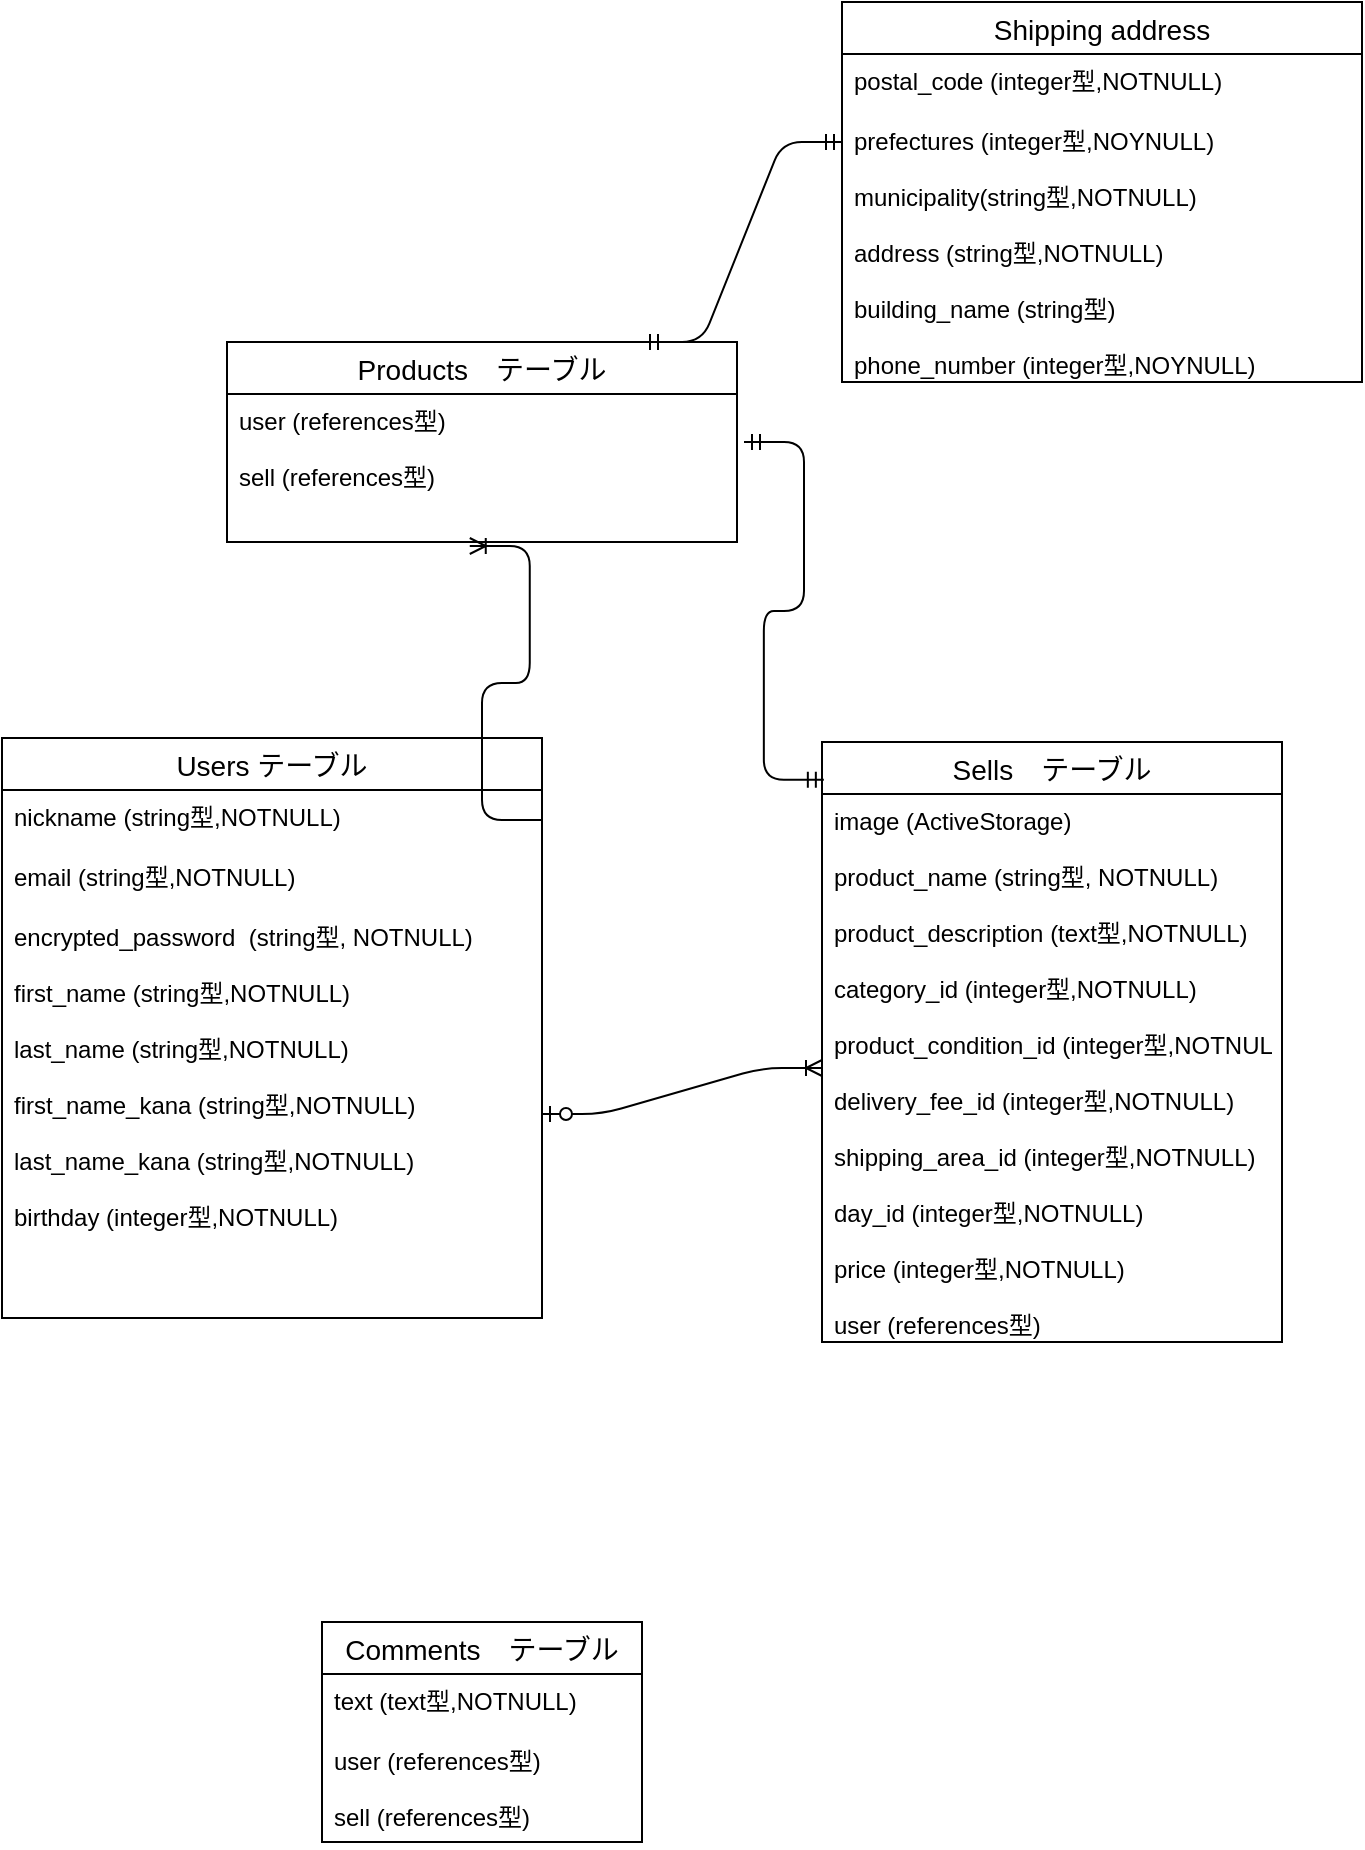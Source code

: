 <mxfile version="13.10.0" type="embed">
    <diagram id="T1gVkXLVHKzf2YZtEI99" name="ページ1">
        <mxGraphModel dx="544" dy="1727" grid="1" gridSize="10" guides="1" tooltips="1" connect="1" arrows="1" fold="1" page="1" pageScale="1" pageWidth="850" pageHeight="1100" math="0" shadow="0">
            <root>
                <mxCell id="0"/>
                <mxCell id="1" parent="0"/>
                <mxCell id="23" value="Users テーブル" style="swimlane;fontStyle=0;childLayout=stackLayout;horizontal=1;startSize=26;horizontalStack=0;resizeParent=1;resizeParentMax=0;resizeLast=0;collapsible=1;marginBottom=0;align=center;fontSize=14;" parent="1" vertex="1">
                    <mxGeometry y="108" width="270" height="290" as="geometry"/>
                </mxCell>
                <mxCell id="24" value="nickname (string型,NOTNULL)" style="text;strokeColor=none;fillColor=none;spacingLeft=4;spacingRight=4;overflow=hidden;rotatable=0;points=[[0,0.5],[1,0.5]];portConstraint=eastwest;fontSize=12;" parent="23" vertex="1">
                    <mxGeometry y="26" width="270" height="30" as="geometry"/>
                </mxCell>
                <mxCell id="25" value="email (string型,NOTNULL)" style="text;strokeColor=none;fillColor=none;spacingLeft=4;spacingRight=4;overflow=hidden;rotatable=0;points=[[0,0.5],[1,0.5]];portConstraint=eastwest;fontSize=12;" parent="23" vertex="1">
                    <mxGeometry y="56" width="270" height="30" as="geometry"/>
                </mxCell>
                <mxCell id="26" value="encrypted_password  (string型, NOTNULL)&#10;&#10;first_name (string型,NOTNULL)&#10;&#10;last_name (string型,NOTNULL)&#10;&#10;first_name_kana (string型,NOTNULL)&#10;&#10;last_name_kana (string型,NOTNULL)&#10;&#10;birthday (integer型,NOTNULL)&#10;" style="text;strokeColor=none;fillColor=none;spacingLeft=4;spacingRight=4;overflow=hidden;rotatable=0;points=[[0,0.5],[1,0.5]];portConstraint=eastwest;fontSize=12;" parent="23" vertex="1">
                    <mxGeometry y="86" width="270" height="204" as="geometry"/>
                </mxCell>
                <mxCell id="27" value="Products　テーブル" style="swimlane;fontStyle=0;childLayout=stackLayout;horizontal=1;startSize=26;horizontalStack=0;resizeParent=1;resizeParentMax=0;resizeLast=0;collapsible=1;marginBottom=0;align=center;fontSize=14;" parent="1" vertex="1">
                    <mxGeometry x="112.5" y="-90" width="255" height="100" as="geometry"/>
                </mxCell>
                <mxCell id="30" value="user (references型)&#10;&#10;sell (references型)&#10;" style="text;strokeColor=none;fillColor=none;spacingLeft=4;spacingRight=4;overflow=hidden;rotatable=0;points=[[0,0.5],[1,0.5]];portConstraint=eastwest;fontSize=12;" parent="27" vertex="1">
                    <mxGeometry y="26" width="255" height="74" as="geometry"/>
                </mxCell>
                <mxCell id="39" value="Comments　テーブル" style="swimlane;fontStyle=0;childLayout=stackLayout;horizontal=1;startSize=26;horizontalStack=0;resizeParent=1;resizeParentMax=0;resizeLast=0;collapsible=1;marginBottom=0;align=center;fontSize=14;" parent="1" vertex="1">
                    <mxGeometry x="160" y="550" width="160" height="110" as="geometry"/>
                </mxCell>
                <mxCell id="41" value="text (text型,NOTNULL)" style="text;strokeColor=none;fillColor=none;spacingLeft=4;spacingRight=4;overflow=hidden;rotatable=0;points=[[0,0.5],[1,0.5]];portConstraint=eastwest;fontSize=12;" parent="39" vertex="1">
                    <mxGeometry y="26" width="160" height="30" as="geometry"/>
                </mxCell>
                <mxCell id="42" value="user (references型)&#10;&#10;sell (references型)" style="text;strokeColor=none;fillColor=none;spacingLeft=4;spacingRight=4;overflow=hidden;rotatable=0;points=[[0,0.5],[1,0.5]];portConstraint=eastwest;fontSize=12;" parent="39" vertex="1">
                    <mxGeometry y="56" width="160" height="54" as="geometry"/>
                </mxCell>
                <mxCell id="43" value="Sells　テーブル" style="swimlane;fontStyle=0;childLayout=stackLayout;horizontal=1;startSize=26;horizontalStack=0;resizeParent=1;resizeParentMax=0;resizeLast=0;collapsible=1;marginBottom=0;align=center;fontSize=14;" parent="1" vertex="1">
                    <mxGeometry x="410" y="110" width="230" height="300" as="geometry"/>
                </mxCell>
                <mxCell id="44" value="image (ActiveStorage)&#10;&#10;product_name (string型, NOTNULL)&#10;&#10;product_description (text型,NOTNULL)&#10;&#10;category_id (integer型,NOTNULL)&#10;&#10;product_condition_id (integer型,NOTNULL)&#10;&#10;delivery_fee_id (integer型,NOTNULL)&#10;&#10;shipping_area_id (integer型,NOTNULL)&#10;&#10;day_id (integer型,NOTNULL)&#10;&#10;price (integer型,NOTNULL)&#10;&#10;user (references型)&#10;" style="text;strokeColor=none;fillColor=none;spacingLeft=4;spacingRight=4;overflow=hidden;rotatable=0;points=[[0,0.5],[1,0.5]];portConstraint=eastwest;fontSize=12;" parent="43" vertex="1">
                    <mxGeometry y="26" width="230" height="274" as="geometry"/>
                </mxCell>
                <mxCell id="56" value="" style="edgeStyle=entityRelationEdgeStyle;fontSize=12;html=1;endArrow=ERoneToMany;startArrow=ERzeroToOne;exitX=1;exitY=0.5;exitDx=0;exitDy=0;" edge="1" parent="1" source="26" target="44">
                    <mxGeometry width="100" height="100" relative="1" as="geometry">
                        <mxPoint x="250" y="290" as="sourcePoint"/>
                        <mxPoint x="350" y="190" as="targetPoint"/>
                    </mxGeometry>
                </mxCell>
                <mxCell id="61" value="" style="edgeStyle=entityRelationEdgeStyle;fontSize=12;html=1;endArrow=ERmandOne;startArrow=ERmandOne;entryX=0.004;entryY=0.063;entryDx=0;entryDy=0;entryPerimeter=0;" edge="1" parent="1" target="43">
                    <mxGeometry width="100" height="100" relative="1" as="geometry">
                        <mxPoint x="371" y="-40" as="sourcePoint"/>
                        <mxPoint x="520" y="110" as="targetPoint"/>
                    </mxGeometry>
                </mxCell>
                <mxCell id="64" value="Shipping address" style="swimlane;fontStyle=0;childLayout=stackLayout;horizontal=1;startSize=26;horizontalStack=0;resizeParent=1;resizeParentMax=0;resizeLast=0;collapsible=1;marginBottom=0;align=center;fontSize=14;" vertex="1" parent="1">
                    <mxGeometry x="420" y="-260" width="260" height="190" as="geometry"/>
                </mxCell>
                <mxCell id="51" value="postal_code (integer型,NOTNULL)" style="text;strokeColor=none;fillColor=none;spacingLeft=4;spacingRight=4;overflow=hidden;rotatable=0;points=[[0,0.5],[1,0.5]];portConstraint=eastwest;fontSize=12;" vertex="1" parent="64">
                    <mxGeometry y="26" width="260" height="30" as="geometry"/>
                </mxCell>
                <mxCell id="53" value="prefectures (integer型,NOYNULL)&#10;&#10;municipality(string型,NOTNULL)&#10;&#10;address (string型,NOTNULL)&#10;&#10;building_name (string型)&#10;&#10;phone_number (integer型,NOYNULL)&#10;" style="text;strokeColor=none;fillColor=none;spacingLeft=4;spacingRight=4;overflow=hidden;rotatable=0;points=[[0,0.5],[1,0.5]];portConstraint=eastwest;fontSize=12;" vertex="1" parent="64">
                    <mxGeometry y="56" width="260" height="134" as="geometry"/>
                </mxCell>
                <mxCell id="68" value="" style="edgeStyle=entityRelationEdgeStyle;fontSize=12;html=1;endArrow=ERmandOne;startArrow=ERmandOne;" edge="1" parent="1">
                    <mxGeometry width="100" height="100" relative="1" as="geometry">
                        <mxPoint x="320" y="-90" as="sourcePoint"/>
                        <mxPoint x="420" y="-190" as="targetPoint"/>
                    </mxGeometry>
                </mxCell>
                <mxCell id="69" value="" style="edgeStyle=entityRelationEdgeStyle;fontSize=12;html=1;endArrow=ERoneToMany;entryX=0.476;entryY=1.027;entryDx=0;entryDy=0;entryPerimeter=0;exitX=1;exitY=0.5;exitDx=0;exitDy=0;" edge="1" parent="1" source="24" target="30">
                    <mxGeometry width="100" height="100" relative="1" as="geometry">
                        <mxPoint x="260" y="130" as="sourcePoint"/>
                        <mxPoint x="360" y="30" as="targetPoint"/>
                    </mxGeometry>
                </mxCell>
            </root>
        </mxGraphModel>
    </diagram>
</mxfile>